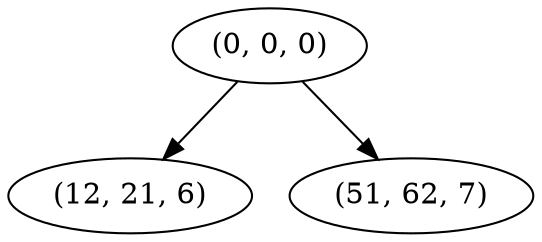 digraph tree {
    "(0, 0, 0)";
    "(12, 21, 6)";
    "(51, 62, 7)";
    "(0, 0, 0)" -> "(12, 21, 6)";
    "(0, 0, 0)" -> "(51, 62, 7)";
}
